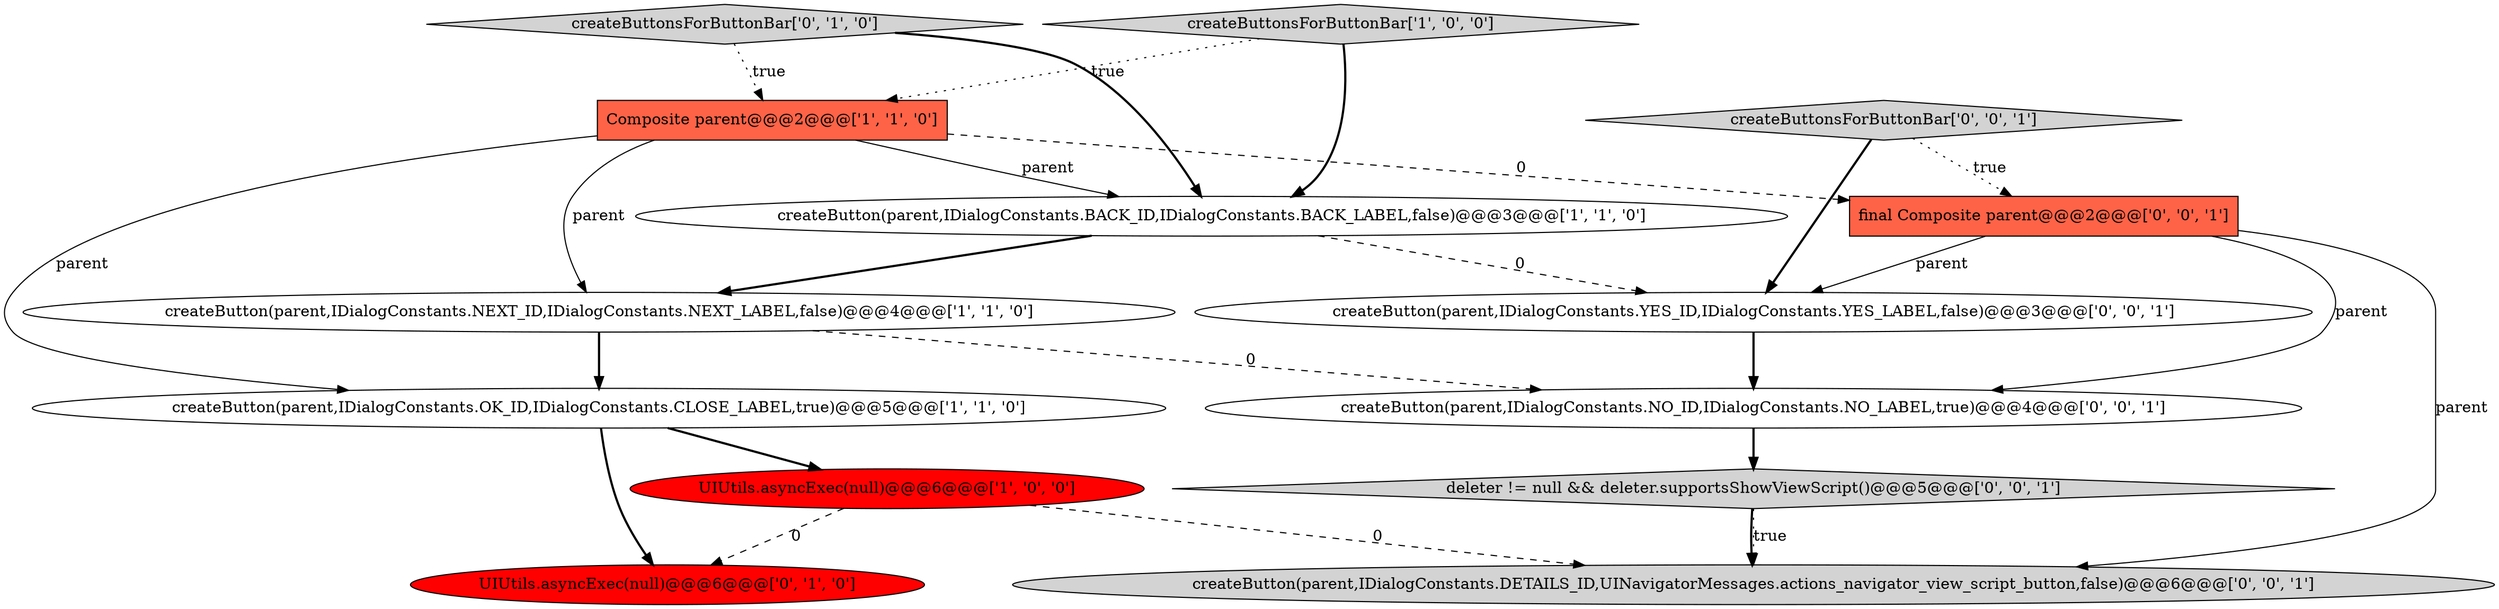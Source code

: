 digraph {
5 [style = filled, label = "createButton(parent,IDialogConstants.NEXT_ID,IDialogConstants.NEXT_LABEL,false)@@@4@@@['1', '1', '0']", fillcolor = white, shape = ellipse image = "AAA0AAABBB1BBB"];
4 [style = filled, label = "Composite parent@@@2@@@['1', '1', '0']", fillcolor = tomato, shape = box image = "AAA0AAABBB1BBB"];
7 [style = filled, label = "createButtonsForButtonBar['0', '1', '0']", fillcolor = lightgray, shape = diamond image = "AAA0AAABBB2BBB"];
2 [style = filled, label = "UIUtils.asyncExec(null)@@@6@@@['1', '0', '0']", fillcolor = red, shape = ellipse image = "AAA1AAABBB1BBB"];
10 [style = filled, label = "createButton(parent,IDialogConstants.DETAILS_ID,UINavigatorMessages.actions_navigator_view_script_button,false)@@@6@@@['0', '0', '1']", fillcolor = lightgray, shape = ellipse image = "AAA0AAABBB3BBB"];
1 [style = filled, label = "createButtonsForButtonBar['1', '0', '0']", fillcolor = lightgray, shape = diamond image = "AAA0AAABBB1BBB"];
11 [style = filled, label = "createButton(parent,IDialogConstants.NO_ID,IDialogConstants.NO_LABEL,true)@@@4@@@['0', '0', '1']", fillcolor = white, shape = ellipse image = "AAA0AAABBB3BBB"];
0 [style = filled, label = "createButton(parent,IDialogConstants.BACK_ID,IDialogConstants.BACK_LABEL,false)@@@3@@@['1', '1', '0']", fillcolor = white, shape = ellipse image = "AAA0AAABBB1BBB"];
9 [style = filled, label = "createButtonsForButtonBar['0', '0', '1']", fillcolor = lightgray, shape = diamond image = "AAA0AAABBB3BBB"];
6 [style = filled, label = "UIUtils.asyncExec(null)@@@6@@@['0', '1', '0']", fillcolor = red, shape = ellipse image = "AAA1AAABBB2BBB"];
13 [style = filled, label = "deleter != null && deleter.supportsShowViewScript()@@@5@@@['0', '0', '1']", fillcolor = lightgray, shape = diamond image = "AAA0AAABBB3BBB"];
3 [style = filled, label = "createButton(parent,IDialogConstants.OK_ID,IDialogConstants.CLOSE_LABEL,true)@@@5@@@['1', '1', '0']", fillcolor = white, shape = ellipse image = "AAA0AAABBB1BBB"];
12 [style = filled, label = "createButton(parent,IDialogConstants.YES_ID,IDialogConstants.YES_LABEL,false)@@@3@@@['0', '0', '1']", fillcolor = white, shape = ellipse image = "AAA0AAABBB3BBB"];
8 [style = filled, label = "final Composite parent@@@2@@@['0', '0', '1']", fillcolor = tomato, shape = box image = "AAA0AAABBB3BBB"];
5->3 [style = bold, label=""];
13->10 [style = bold, label=""];
8->11 [style = solid, label="parent"];
12->11 [style = bold, label=""];
3->6 [style = bold, label=""];
7->0 [style = bold, label=""];
1->4 [style = dotted, label="true"];
1->0 [style = bold, label=""];
0->12 [style = dashed, label="0"];
13->10 [style = dotted, label="true"];
2->10 [style = dashed, label="0"];
9->8 [style = dotted, label="true"];
4->0 [style = solid, label="parent"];
3->2 [style = bold, label=""];
5->11 [style = dashed, label="0"];
11->13 [style = bold, label=""];
7->4 [style = dotted, label="true"];
4->8 [style = dashed, label="0"];
2->6 [style = dashed, label="0"];
9->12 [style = bold, label=""];
8->10 [style = solid, label="parent"];
4->5 [style = solid, label="parent"];
4->3 [style = solid, label="parent"];
8->12 [style = solid, label="parent"];
0->5 [style = bold, label=""];
}

